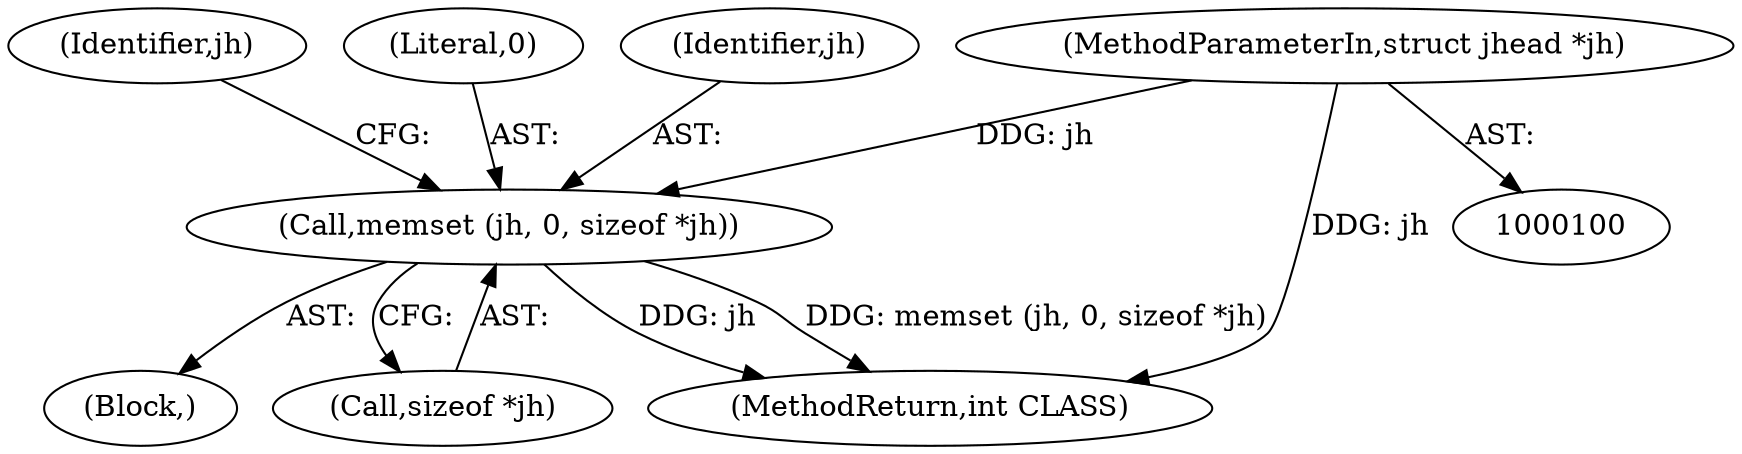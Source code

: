 digraph "0_rawstudio_983bda1f0fa5fa86884381208274198a620f006e@API" {
"1000109" [label="(Call,memset (jh, 0, sizeof *jh))"];
"1000101" [label="(MethodParameterIn,struct jhead *jh)"];
"1000109" [label="(Call,memset (jh, 0, sizeof *jh))"];
"1000117" [label="(Identifier,jh)"];
"1000103" [label="(Block,)"];
"1000112" [label="(Call,sizeof *jh)"];
"1000111" [label="(Literal,0)"];
"1000110" [label="(Identifier,jh)"];
"1000101" [label="(MethodParameterIn,struct jhead *jh)"];
"1000418" [label="(MethodReturn,int CLASS)"];
"1000109" -> "1000103"  [label="AST: "];
"1000109" -> "1000112"  [label="CFG: "];
"1000110" -> "1000109"  [label="AST: "];
"1000111" -> "1000109"  [label="AST: "];
"1000112" -> "1000109"  [label="AST: "];
"1000117" -> "1000109"  [label="CFG: "];
"1000109" -> "1000418"  [label="DDG: jh"];
"1000109" -> "1000418"  [label="DDG: memset (jh, 0, sizeof *jh)"];
"1000101" -> "1000109"  [label="DDG: jh"];
"1000101" -> "1000100"  [label="AST: "];
"1000101" -> "1000418"  [label="DDG: jh"];
}

